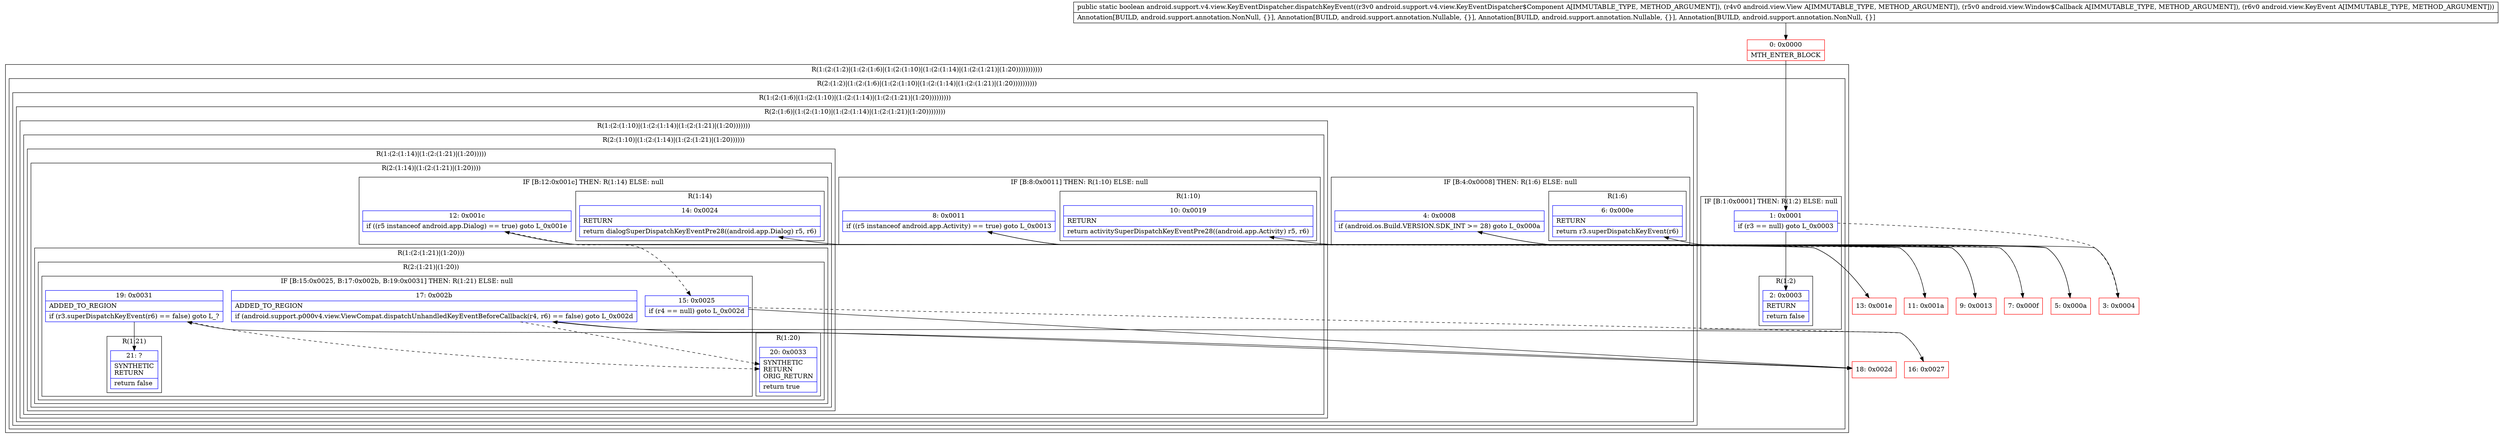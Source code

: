 digraph "CFG forandroid.support.v4.view.KeyEventDispatcher.dispatchKeyEvent(Landroid\/support\/v4\/view\/KeyEventDispatcher$Component;Landroid\/view\/View;Landroid\/view\/Window$Callback;Landroid\/view\/KeyEvent;)Z" {
subgraph cluster_Region_1493117975 {
label = "R(1:(2:(1:2)|(1:(2:(1:6)|(1:(2:(1:10)|(1:(2:(1:14)|(1:(2:(1:21)|(1:20)))))))))))";
node [shape=record,color=blue];
subgraph cluster_Region_722306202 {
label = "R(2:(1:2)|(1:(2:(1:6)|(1:(2:(1:10)|(1:(2:(1:14)|(1:(2:(1:21)|(1:20))))))))))";
node [shape=record,color=blue];
subgraph cluster_IfRegion_1298009193 {
label = "IF [B:1:0x0001] THEN: R(1:2) ELSE: null";
node [shape=record,color=blue];
Node_1 [shape=record,label="{1\:\ 0x0001|if (r3 == null) goto L_0x0003\l}"];
subgraph cluster_Region_913415164 {
label = "R(1:2)";
node [shape=record,color=blue];
Node_2 [shape=record,label="{2\:\ 0x0003|RETURN\l|return false\l}"];
}
}
subgraph cluster_Region_399476401 {
label = "R(1:(2:(1:6)|(1:(2:(1:10)|(1:(2:(1:14)|(1:(2:(1:21)|(1:20)))))))))";
node [shape=record,color=blue];
subgraph cluster_Region_1352788358 {
label = "R(2:(1:6)|(1:(2:(1:10)|(1:(2:(1:14)|(1:(2:(1:21)|(1:20))))))))";
node [shape=record,color=blue];
subgraph cluster_IfRegion_1839303359 {
label = "IF [B:4:0x0008] THEN: R(1:6) ELSE: null";
node [shape=record,color=blue];
Node_4 [shape=record,label="{4\:\ 0x0008|if (android.os.Build.VERSION.SDK_INT \>= 28) goto L_0x000a\l}"];
subgraph cluster_Region_1463108236 {
label = "R(1:6)";
node [shape=record,color=blue];
Node_6 [shape=record,label="{6\:\ 0x000e|RETURN\l|return r3.superDispatchKeyEvent(r6)\l}"];
}
}
subgraph cluster_Region_1009036501 {
label = "R(1:(2:(1:10)|(1:(2:(1:14)|(1:(2:(1:21)|(1:20)))))))";
node [shape=record,color=blue];
subgraph cluster_Region_1662426894 {
label = "R(2:(1:10)|(1:(2:(1:14)|(1:(2:(1:21)|(1:20))))))";
node [shape=record,color=blue];
subgraph cluster_IfRegion_33752481 {
label = "IF [B:8:0x0011] THEN: R(1:10) ELSE: null";
node [shape=record,color=blue];
Node_8 [shape=record,label="{8\:\ 0x0011|if ((r5 instanceof android.app.Activity) == true) goto L_0x0013\l}"];
subgraph cluster_Region_2136933967 {
label = "R(1:10)";
node [shape=record,color=blue];
Node_10 [shape=record,label="{10\:\ 0x0019|RETURN\l|return activitySuperDispatchKeyEventPre28((android.app.Activity) r5, r6)\l}"];
}
}
subgraph cluster_Region_1711558517 {
label = "R(1:(2:(1:14)|(1:(2:(1:21)|(1:20)))))";
node [shape=record,color=blue];
subgraph cluster_Region_834486868 {
label = "R(2:(1:14)|(1:(2:(1:21)|(1:20))))";
node [shape=record,color=blue];
subgraph cluster_IfRegion_730425295 {
label = "IF [B:12:0x001c] THEN: R(1:14) ELSE: null";
node [shape=record,color=blue];
Node_12 [shape=record,label="{12\:\ 0x001c|if ((r5 instanceof android.app.Dialog) == true) goto L_0x001e\l}"];
subgraph cluster_Region_744714639 {
label = "R(1:14)";
node [shape=record,color=blue];
Node_14 [shape=record,label="{14\:\ 0x0024|RETURN\l|return dialogSuperDispatchKeyEventPre28((android.app.Dialog) r5, r6)\l}"];
}
}
subgraph cluster_Region_1750662289 {
label = "R(1:(2:(1:21)|(1:20)))";
node [shape=record,color=blue];
subgraph cluster_Region_858565676 {
label = "R(2:(1:21)|(1:20))";
node [shape=record,color=blue];
subgraph cluster_IfRegion_1408959129 {
label = "IF [B:15:0x0025, B:17:0x002b, B:19:0x0031] THEN: R(1:21) ELSE: null";
node [shape=record,color=blue];
Node_15 [shape=record,label="{15\:\ 0x0025|if (r4 == null) goto L_0x002d\l}"];
Node_17 [shape=record,label="{17\:\ 0x002b|ADDED_TO_REGION\l|if (android.support.p000v4.view.ViewCompat.dispatchUnhandledKeyEventBeforeCallback(r4, r6) == false) goto L_0x002d\l}"];
Node_19 [shape=record,label="{19\:\ 0x0031|ADDED_TO_REGION\l|if (r3.superDispatchKeyEvent(r6) == false) goto L_?\l}"];
subgraph cluster_Region_1688464992 {
label = "R(1:21)";
node [shape=record,color=blue];
Node_21 [shape=record,label="{21\:\ ?|SYNTHETIC\lRETURN\l|return false\l}"];
}
}
subgraph cluster_Region_1261451793 {
label = "R(1:20)";
node [shape=record,color=blue];
Node_20 [shape=record,label="{20\:\ 0x0033|SYNTHETIC\lRETURN\lORIG_RETURN\l|return true\l}"];
}
}
}
}
}
}
}
}
}
}
}
Node_0 [shape=record,color=red,label="{0\:\ 0x0000|MTH_ENTER_BLOCK\l}"];
Node_3 [shape=record,color=red,label="{3\:\ 0x0004}"];
Node_5 [shape=record,color=red,label="{5\:\ 0x000a}"];
Node_7 [shape=record,color=red,label="{7\:\ 0x000f}"];
Node_9 [shape=record,color=red,label="{9\:\ 0x0013}"];
Node_11 [shape=record,color=red,label="{11\:\ 0x001a}"];
Node_13 [shape=record,color=red,label="{13\:\ 0x001e}"];
Node_16 [shape=record,color=red,label="{16\:\ 0x0027}"];
Node_18 [shape=record,color=red,label="{18\:\ 0x002d}"];
MethodNode[shape=record,label="{public static boolean android.support.v4.view.KeyEventDispatcher.dispatchKeyEvent((r3v0 android.support.v4.view.KeyEventDispatcher$Component A[IMMUTABLE_TYPE, METHOD_ARGUMENT]), (r4v0 android.view.View A[IMMUTABLE_TYPE, METHOD_ARGUMENT]), (r5v0 android.view.Window$Callback A[IMMUTABLE_TYPE, METHOD_ARGUMENT]), (r6v0 android.view.KeyEvent A[IMMUTABLE_TYPE, METHOD_ARGUMENT]))  | Annotation[BUILD, android.support.annotation.NonNull, \{\}], Annotation[BUILD, android.support.annotation.Nullable, \{\}], Annotation[BUILD, android.support.annotation.Nullable, \{\}], Annotation[BUILD, android.support.annotation.NonNull, \{\}]\l}"];
MethodNode -> Node_0;
Node_1 -> Node_2;
Node_1 -> Node_3[style=dashed];
Node_4 -> Node_5;
Node_4 -> Node_7[style=dashed];
Node_8 -> Node_9;
Node_8 -> Node_11[style=dashed];
Node_12 -> Node_13;
Node_12 -> Node_15[style=dashed];
Node_15 -> Node_16[style=dashed];
Node_15 -> Node_18;
Node_17 -> Node_18;
Node_17 -> Node_20[style=dashed];
Node_19 -> Node_20[style=dashed];
Node_19 -> Node_21;
Node_0 -> Node_1;
Node_3 -> Node_4;
Node_5 -> Node_6;
Node_7 -> Node_8;
Node_9 -> Node_10;
Node_11 -> Node_12;
Node_13 -> Node_14;
Node_16 -> Node_17;
Node_18 -> Node_19;
}


